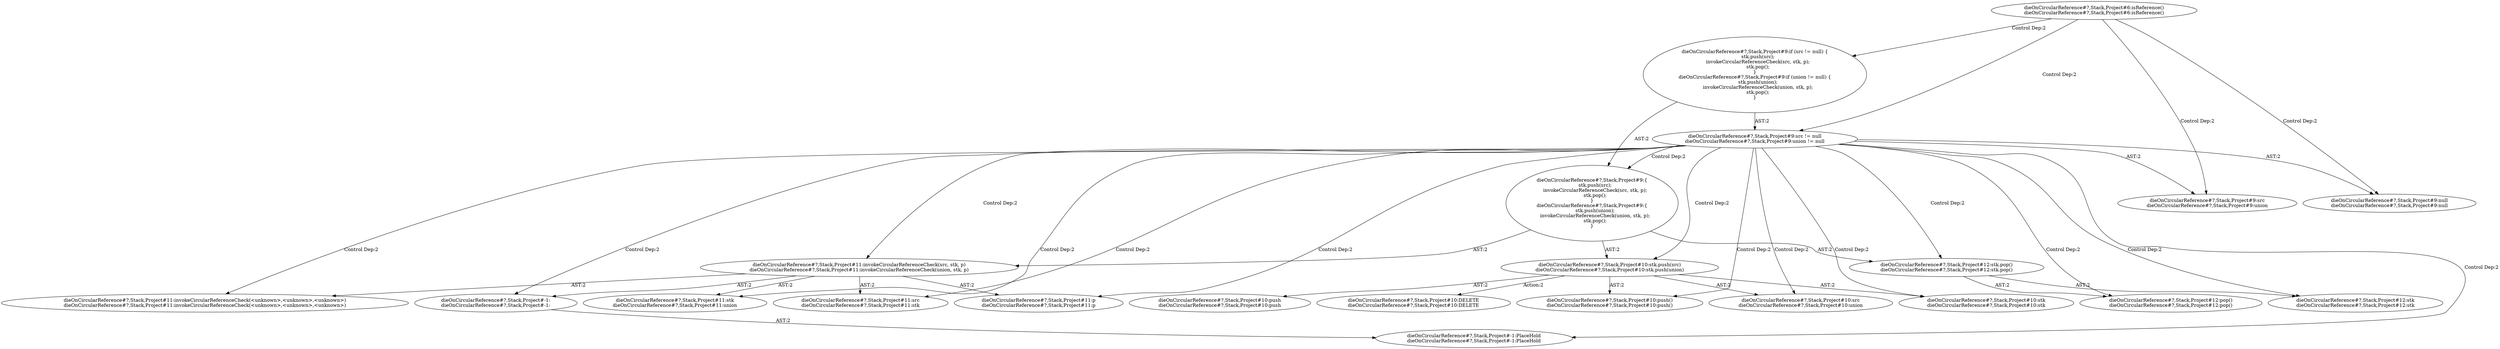 digraph "Pattern" {
0 [label="dieOnCircularReference#?,Stack,Project#10:DELETE
dieOnCircularReference#?,Stack,Project#10:DELETE" shape=ellipse]
1 [label="dieOnCircularReference#?,Stack,Project#10:stk.push(src)
dieOnCircularReference#?,Stack,Project#10:stk.push(union)" shape=ellipse]
2 [label="dieOnCircularReference#?,Stack,Project#9:src != null
dieOnCircularReference#?,Stack,Project#9:union != null" shape=ellipse]
3 [label="dieOnCircularReference#?,Stack,Project#6:isReference()
dieOnCircularReference#?,Stack,Project#6:isReference()" shape=ellipse]
4 [label="dieOnCircularReference#?,Stack,Project#9:if (src != null) \{
    stk.push(src);
    invokeCircularReferenceCheck(src, stk, p);
    stk.pop();
\}
dieOnCircularReference#?,Stack,Project#9:if (union != null) \{
    stk.push(union);
    invokeCircularReferenceCheck(union, stk, p);
    stk.pop();
\}" shape=ellipse]
5 [label="dieOnCircularReference#?,Stack,Project#9:src
dieOnCircularReference#?,Stack,Project#9:union" shape=ellipse]
6 [label="dieOnCircularReference#?,Stack,Project#9:null
dieOnCircularReference#?,Stack,Project#9:null" shape=ellipse]
7 [label="dieOnCircularReference#?,Stack,Project#9:\{
    stk.push(src);
    invokeCircularReferenceCheck(src, stk, p);
    stk.pop();
\}
dieOnCircularReference#?,Stack,Project#9:\{
    stk.push(union);
    invokeCircularReferenceCheck(union, stk, p);
    stk.pop();
\}" shape=ellipse]
8 [label="dieOnCircularReference#?,Stack,Project#10:push()
dieOnCircularReference#?,Stack,Project#10:push()" shape=ellipse]
9 [label="dieOnCircularReference#?,Stack,Project#10:stk
dieOnCircularReference#?,Stack,Project#10:stk" shape=ellipse]
10 [label="dieOnCircularReference#?,Stack,Project#10:src
dieOnCircularReference#?,Stack,Project#10:union" shape=ellipse]
11 [label="dieOnCircularReference#?,Stack,Project#11:invokeCircularReferenceCheck(src, stk, p)
dieOnCircularReference#?,Stack,Project#11:invokeCircularReferenceCheck(union, stk, p)" shape=ellipse]
12 [label="dieOnCircularReference#?,Stack,Project#11:invokeCircularReferenceCheck(<unknown>,<unknown>,<unknown>)
dieOnCircularReference#?,Stack,Project#11:invokeCircularReferenceCheck(<unknown>,<unknown>,<unknown>)" shape=ellipse]
13 [label="dieOnCircularReference#?,Stack,Project#-1:
dieOnCircularReference#?,Stack,Project#-1:" shape=ellipse]
14 [label="dieOnCircularReference#?,Stack,Project#-1:PlaceHold
dieOnCircularReference#?,Stack,Project#-1:PlaceHold" shape=ellipse]
15 [label="dieOnCircularReference#?,Stack,Project#11:src
dieOnCircularReference#?,Stack,Project#11:stk" shape=ellipse]
16 [label="dieOnCircularReference#?,Stack,Project#11:stk
dieOnCircularReference#?,Stack,Project#11:union" shape=ellipse]
17 [label="dieOnCircularReference#?,Stack,Project#11:p
dieOnCircularReference#?,Stack,Project#11:p" shape=ellipse]
18 [label="dieOnCircularReference#?,Stack,Project#12:stk.pop()
dieOnCircularReference#?,Stack,Project#12:stk.pop()" shape=ellipse]
19 [label="dieOnCircularReference#?,Stack,Project#12:pop()
dieOnCircularReference#?,Stack,Project#12:pop()" shape=ellipse]
20 [label="dieOnCircularReference#?,Stack,Project#12:stk
dieOnCircularReference#?,Stack,Project#12:stk" shape=ellipse]
21 [label="dieOnCircularReference#?,Stack,Project#10:push
dieOnCircularReference#?,Stack,Project#10:push" shape=ellipse]
1 -> 0 [label="Action:2"];
1 -> 21 [label="AST:2"];
1 -> 9 [label="AST:2"];
1 -> 8 [label="AST:2"];
1 -> 10 [label="AST:2"];
2 -> 1 [label="Control Dep:2"];
2 -> 5 [label="AST:2"];
2 -> 6 [label="AST:2"];
2 -> 7 [label="Control Dep:2"];
2 -> 8 [label="Control Dep:2"];
2 -> 9 [label="Control Dep:2"];
2 -> 10 [label="Control Dep:2"];
2 -> 11 [label="Control Dep:2"];
2 -> 12 [label="Control Dep:2"];
2 -> 13 [label="Control Dep:2"];
2 -> 14 [label="Control Dep:2"];
2 -> 15 [label="Control Dep:2"];
2 -> 16 [label="Control Dep:2"];
2 -> 17 [label="Control Dep:2"];
2 -> 18 [label="Control Dep:2"];
2 -> 19 [label="Control Dep:2"];
2 -> 20 [label="Control Dep:2"];
3 -> 2 [label="Control Dep:2"];
3 -> 4 [label="Control Dep:2"];
3 -> 5 [label="Control Dep:2"];
3 -> 6 [label="Control Dep:2"];
4 -> 2 [label="AST:2"];
4 -> 7 [label="AST:2"];
7 -> 1 [label="AST:2"];
7 -> 11 [label="AST:2"];
7 -> 18 [label="AST:2"];
11 -> 13 [label="AST:2"];
11 -> 12 [label="AST:2"];
11 -> 15 [label="AST:2"];
11 -> 16 [label="AST:2"];
11 -> 17 [label="AST:2"];
13 -> 14 [label="AST:2"];
18 -> 20 [label="AST:2"];
18 -> 19 [label="AST:2"];
}
